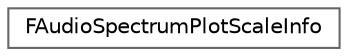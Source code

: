 digraph "Graphical Class Hierarchy"
{
 // INTERACTIVE_SVG=YES
 // LATEX_PDF_SIZE
  bgcolor="transparent";
  edge [fontname=Helvetica,fontsize=10,labelfontname=Helvetica,labelfontsize=10];
  node [fontname=Helvetica,fontsize=10,shape=box,height=0.2,width=0.4];
  rankdir="LR";
  Node0 [id="Node000000",label="FAudioSpectrumPlotScaleInfo",height=0.2,width=0.4,color="grey40", fillcolor="white", style="filled",URL="$d7/d96/classFAudioSpectrumPlotScaleInfo.html",tooltip="Utility class for converting between spectrum data and local/absolute screen space."];
}
